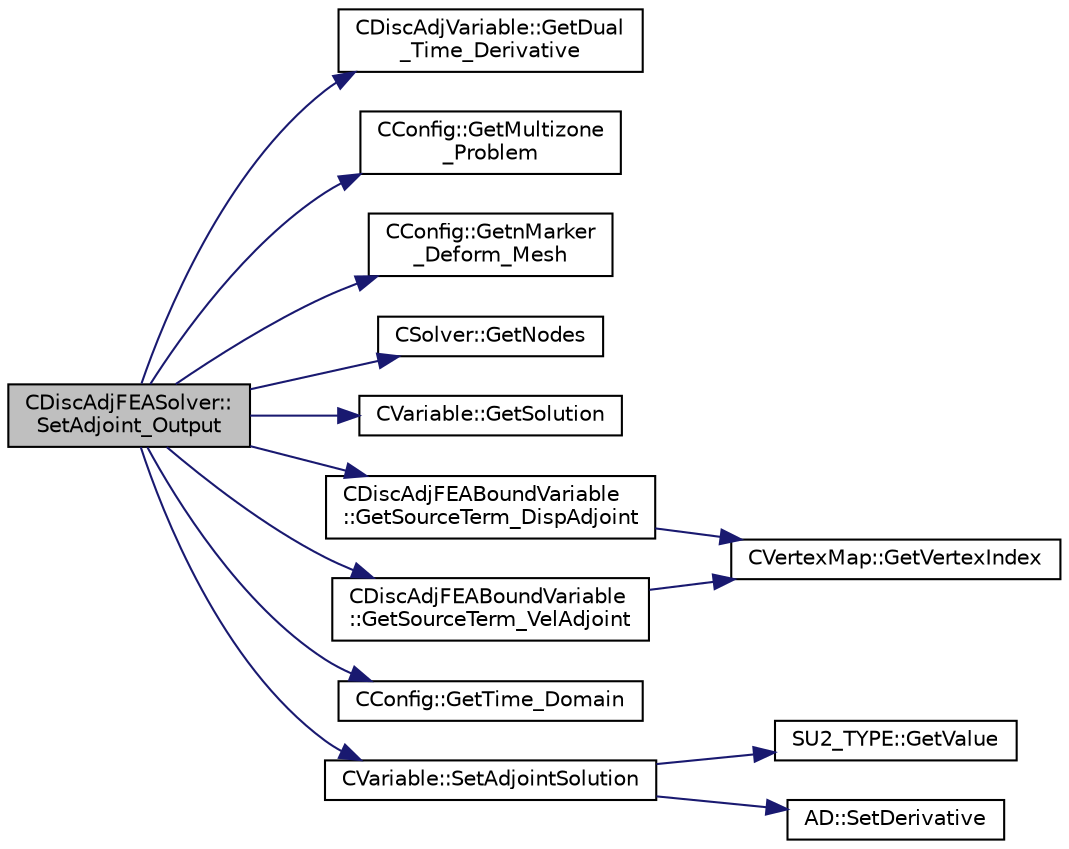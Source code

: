 digraph "CDiscAdjFEASolver::SetAdjoint_Output"
{
 // LATEX_PDF_SIZE
  edge [fontname="Helvetica",fontsize="10",labelfontname="Helvetica",labelfontsize="10"];
  node [fontname="Helvetica",fontsize="10",shape=record];
  rankdir="LR";
  Node1 [label="CDiscAdjFEASolver::\lSetAdjoint_Output",height=0.2,width=0.4,color="black", fillcolor="grey75", style="filled", fontcolor="black",tooltip="Sets the adjoint values of the output of the flow (+turb.) iteration before evaluation of the tape."];
  Node1 -> Node2 [color="midnightblue",fontsize="10",style="solid",fontname="Helvetica"];
  Node2 [label="CDiscAdjVariable::GetDual\l_Time_Derivative",height=0.2,width=0.4,color="black", fillcolor="white", style="filled",URL="$classCDiscAdjVariable.html#a1659f83fe65636a9c2b08a791891ebf1",tooltip="Return the dual time contributions to the adjoint variable. Contains sum of contributions from 2 time..."];
  Node1 -> Node3 [color="midnightblue",fontsize="10",style="solid",fontname="Helvetica"];
  Node3 [label="CConfig::GetMultizone\l_Problem",height=0.2,width=0.4,color="black", fillcolor="white", style="filled",URL="$classCConfig.html#abafdda03255a7f71a9701ded02f6d231",tooltip="Get whether the simulation we are running is a multizone simulation."];
  Node1 -> Node4 [color="midnightblue",fontsize="10",style="solid",fontname="Helvetica"];
  Node4 [label="CConfig::GetnMarker\l_Deform_Mesh",height=0.2,width=0.4,color="black", fillcolor="white", style="filled",URL="$classCConfig.html#ae9e63e7375bcfe425f6362038aa04c99",tooltip="Get the total number of deformable markers at the boundary."];
  Node1 -> Node5 [color="midnightblue",fontsize="10",style="solid",fontname="Helvetica"];
  Node5 [label="CSolver::GetNodes",height=0.2,width=0.4,color="black", fillcolor="white", style="filled",URL="$classCSolver.html#af3198e52a2ea377bb765647b5e697197",tooltip="Allow outside access to the nodes of the solver, containing conservatives, primitives,..."];
  Node1 -> Node6 [color="midnightblue",fontsize="10",style="solid",fontname="Helvetica"];
  Node6 [label="CVariable::GetSolution",height=0.2,width=0.4,color="black", fillcolor="white", style="filled",URL="$classCVariable.html#a261483e39c23c1de7cb9aea7e917c121",tooltip="Get the solution."];
  Node1 -> Node7 [color="midnightblue",fontsize="10",style="solid",fontname="Helvetica"];
  Node7 [label="CDiscAdjFEABoundVariable\l::GetSourceTerm_DispAdjoint",height=0.2,width=0.4,color="black", fillcolor="white", style="filled",URL="$classCDiscAdjFEABoundVariable.html#a4024b6541ea8de59eb6dd18990c86b67",tooltip="Get the source term applied into the displacement adjoint coming from external solvers."];
  Node7 -> Node8 [color="midnightblue",fontsize="10",style="solid",fontname="Helvetica"];
  Node8 [label="CVertexMap::GetVertexIndex",height=0.2,width=0.4,color="black", fillcolor="white", style="filled",URL="$classCVertexMap.html#ae62665f7065cb9e31c2aec1ec90c0afc",tooltip="Convert a point index to vertex index."];
  Node1 -> Node9 [color="midnightblue",fontsize="10",style="solid",fontname="Helvetica"];
  Node9 [label="CDiscAdjFEABoundVariable\l::GetSourceTerm_VelAdjoint",height=0.2,width=0.4,color="black", fillcolor="white", style="filled",URL="$classCDiscAdjFEABoundVariable.html#a381a35fda3ac11410e0d6d7fbf3dd4ca",tooltip=" "];
  Node9 -> Node8 [color="midnightblue",fontsize="10",style="solid",fontname="Helvetica"];
  Node1 -> Node10 [color="midnightblue",fontsize="10",style="solid",fontname="Helvetica"];
  Node10 [label="CConfig::GetTime_Domain",height=0.2,width=0.4,color="black", fillcolor="white", style="filled",URL="$classCConfig.html#a85d2e3cf43b77c63642c40c235b853f3",tooltip="Check if the multizone problem is solved for time domain."];
  Node1 -> Node11 [color="midnightblue",fontsize="10",style="solid",fontname="Helvetica"];
  Node11 [label="CVariable::SetAdjointSolution",height=0.2,width=0.4,color="black", fillcolor="white", style="filled",URL="$classCVariable.html#a7c98cdf8cb0799eb03e3cb8a9ca45f92",tooltip="Set the adjoint values of the solution."];
  Node11 -> Node12 [color="midnightblue",fontsize="10",style="solid",fontname="Helvetica"];
  Node12 [label="SU2_TYPE::GetValue",height=0.2,width=0.4,color="black", fillcolor="white", style="filled",URL="$namespaceSU2__TYPE.html#adf52a59d6f4e578f7915ec9abbf7cb22",tooltip="Get the (primitive) value of the datatype (needs to be specialized for active types)."];
  Node11 -> Node13 [color="midnightblue",fontsize="10",style="solid",fontname="Helvetica"];
  Node13 [label="AD::SetDerivative",height=0.2,width=0.4,color="black", fillcolor="white", style="filled",URL="$namespaceAD.html#a49a954dc442cd06cc43cd61a451d76e5",tooltip="Sets the adjoint value at index to val."];
}
